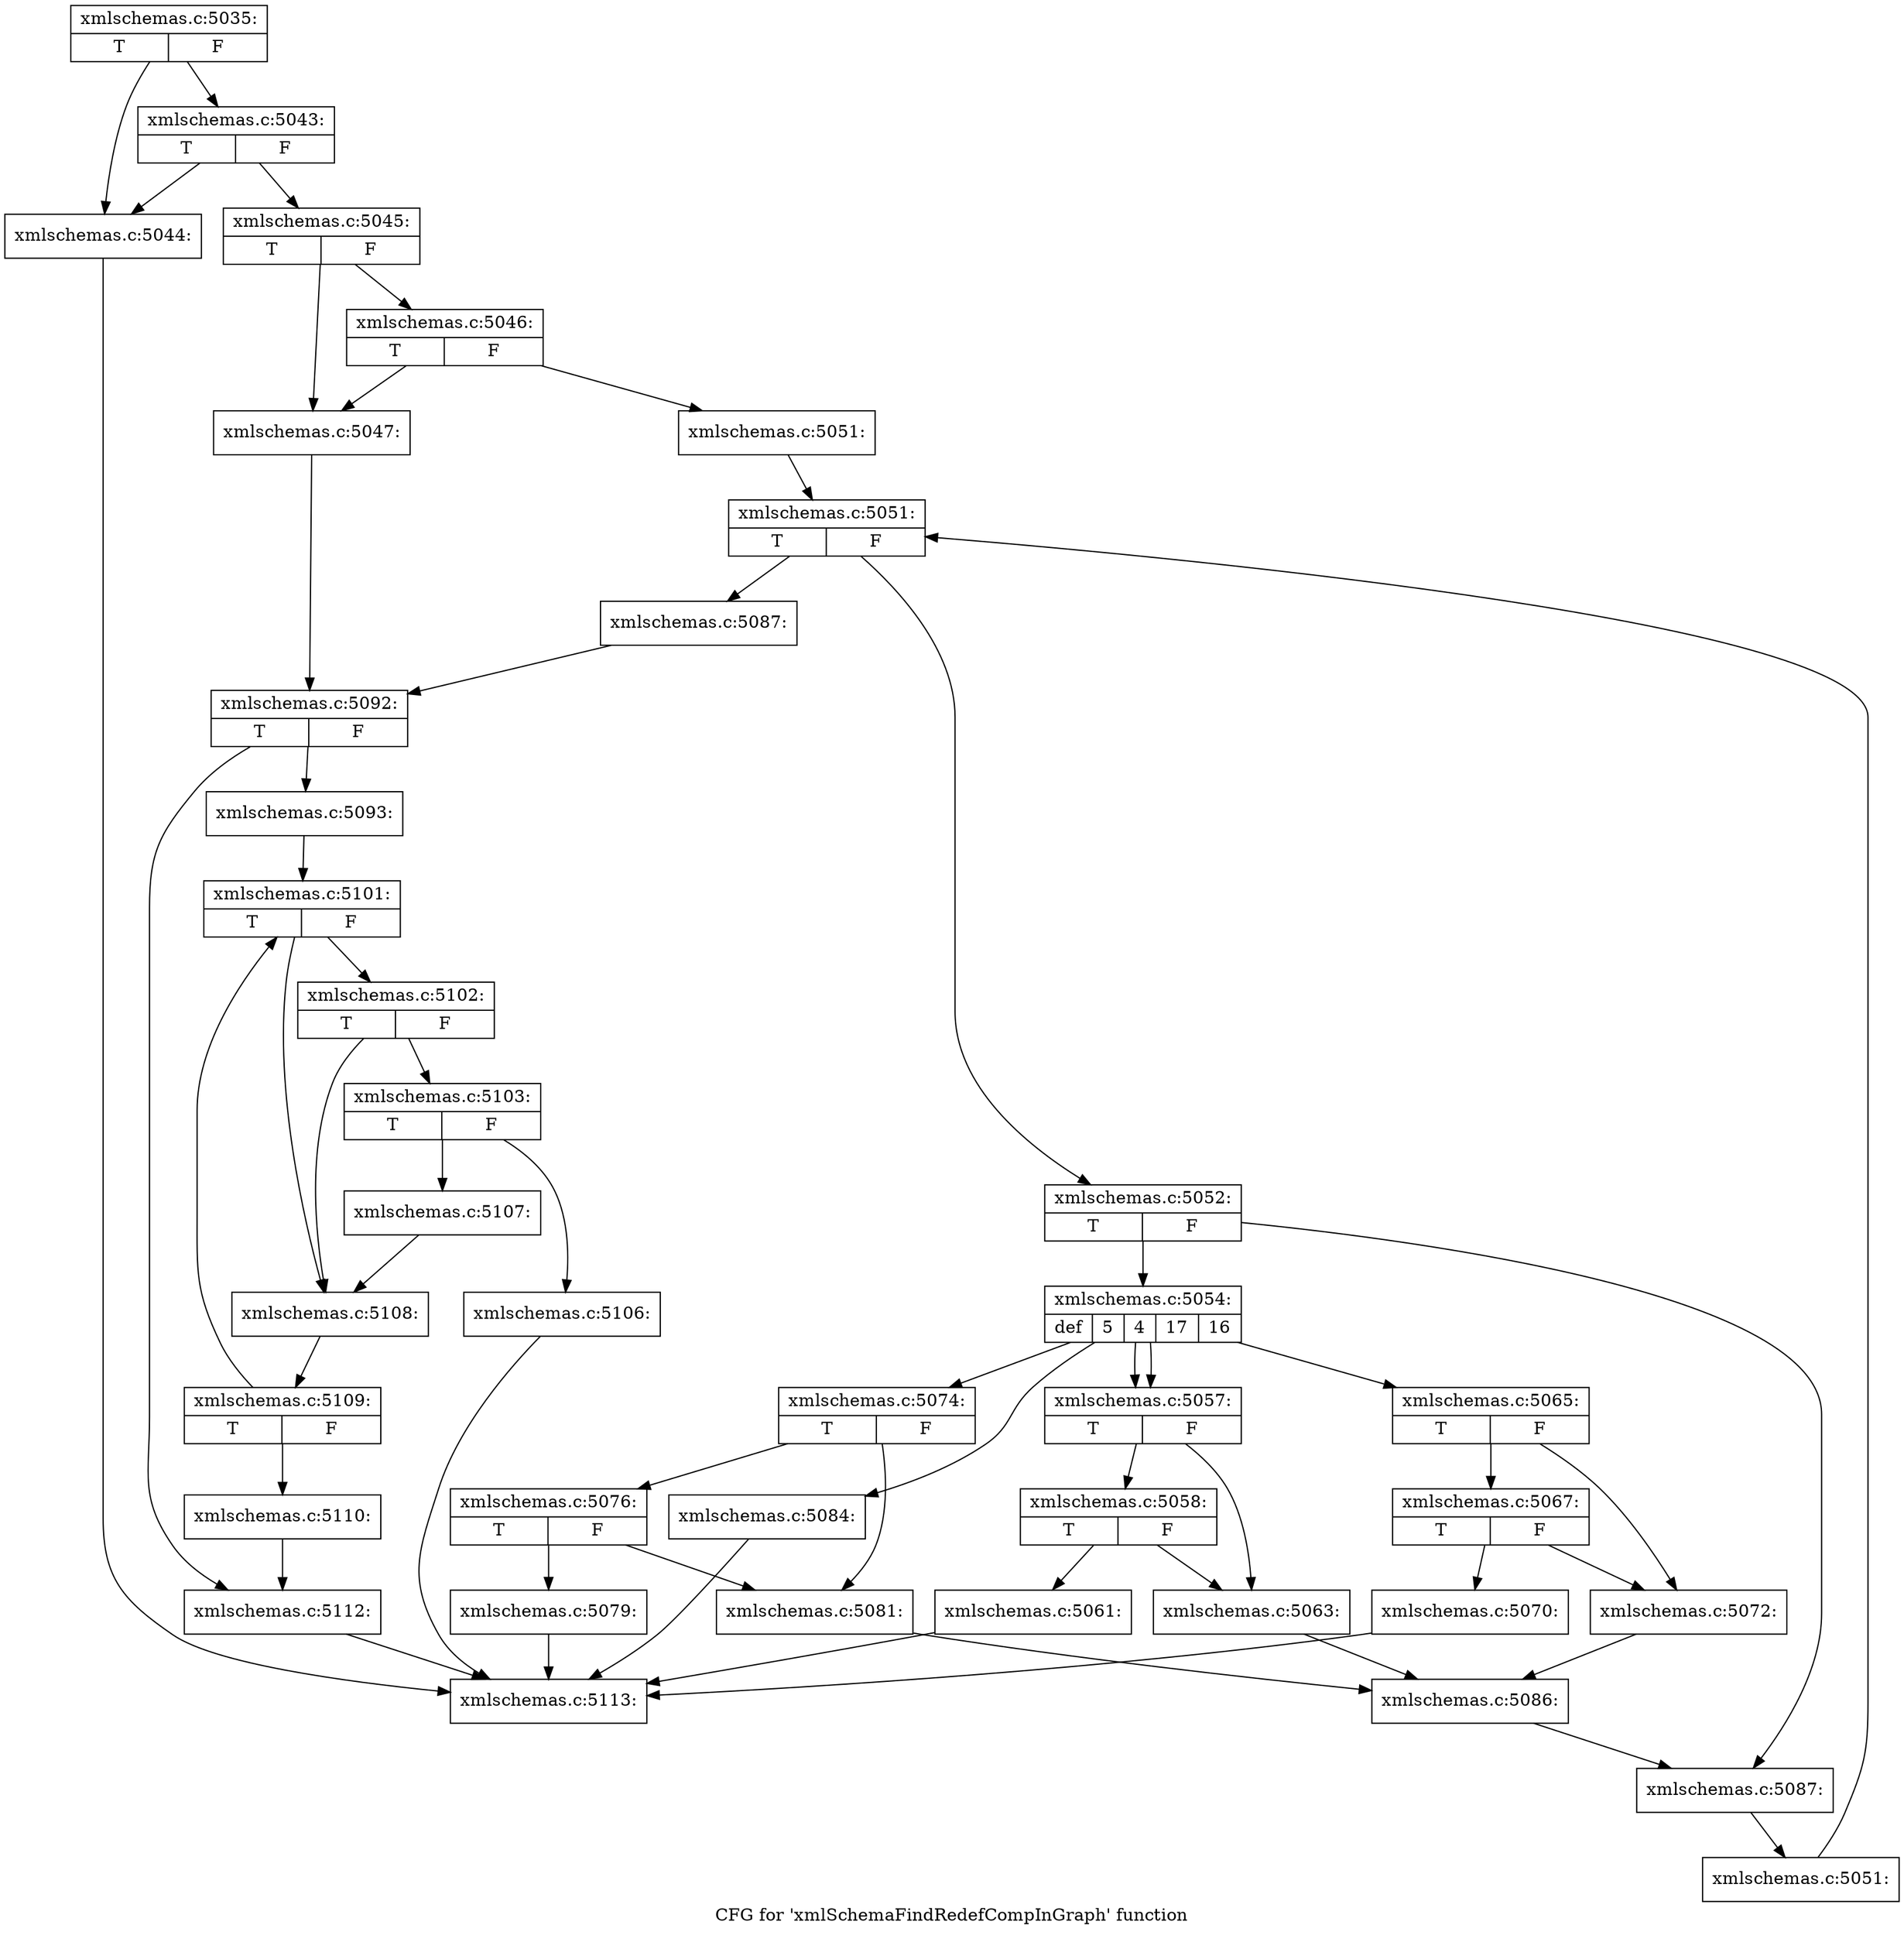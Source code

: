 digraph "CFG for 'xmlSchemaFindRedefCompInGraph' function" {
	label="CFG for 'xmlSchemaFindRedefCompInGraph' function";

	Node0x5035a60 [shape=record,label="{xmlschemas.c:5035:|{<s0>T|<s1>F}}"];
	Node0x5035a60 -> Node0x5048b50;
	Node0x5035a60 -> Node0x5048bf0;
	Node0x5048bf0 [shape=record,label="{xmlschemas.c:5043:|{<s0>T|<s1>F}}"];
	Node0x5048bf0 -> Node0x5048b50;
	Node0x5048bf0 -> Node0x5048ba0;
	Node0x5048b50 [shape=record,label="{xmlschemas.c:5044:}"];
	Node0x5048b50 -> Node0x5047040;
	Node0x5048ba0 [shape=record,label="{xmlschemas.c:5045:|{<s0>T|<s1>F}}"];
	Node0x5048ba0 -> Node0x50492b0;
	Node0x5048ba0 -> Node0x5049350;
	Node0x5049350 [shape=record,label="{xmlschemas.c:5046:|{<s0>T|<s1>F}}"];
	Node0x5049350 -> Node0x50492b0;
	Node0x5049350 -> Node0x5049300;
	Node0x50492b0 [shape=record,label="{xmlschemas.c:5047:}"];
	Node0x50492b0 -> Node0x5049ad0;
	Node0x5049300 [shape=record,label="{xmlschemas.c:5051:}"];
	Node0x5049300 -> Node0x504a690;
	Node0x504a690 [shape=record,label="{xmlschemas.c:5051:|{<s0>T|<s1>F}}"];
	Node0x504a690 -> Node0x504a970;
	Node0x504a690 -> Node0x504a4f0;
	Node0x504a970 [shape=record,label="{xmlschemas.c:5052:|{<s0>T|<s1>F}}"];
	Node0x504a970 -> Node0x504b4c0;
	Node0x504a970 -> Node0x504b510;
	Node0x504b4c0 [shape=record,label="{xmlschemas.c:5054:|{<s0>def|<s1>5|<s2>4|<s3>17|<s4>16}}"];
	Node0x504b4c0 -> Node0x504ba70;
	Node0x504b4c0 -> Node0x504bdb0;
	Node0x504b4c0 -> Node0x504bdb0;
	Node0x504b4c0 -> Node0x504cad0;
	Node0x504b4c0 -> Node0x504d7f0;
	Node0x504bdb0 [shape=record,label="{xmlschemas.c:5057:|{<s0>T|<s1>F}}"];
	Node0x504bdb0 -> Node0x504bf40;
	Node0x504bdb0 -> Node0x504bef0;
	Node0x504bf40 [shape=record,label="{xmlschemas.c:5058:|{<s0>T|<s1>F}}"];
	Node0x504bf40 -> Node0x504bea0;
	Node0x504bf40 -> Node0x504bef0;
	Node0x504bea0 [shape=record,label="{xmlschemas.c:5061:}"];
	Node0x504bea0 -> Node0x5047040;
	Node0x504bef0 [shape=record,label="{xmlschemas.c:5063:}"];
	Node0x504bef0 -> Node0x504b9f0;
	Node0x504cad0 [shape=record,label="{xmlschemas.c:5065:|{<s0>T|<s1>F}}"];
	Node0x504cad0 -> Node0x504cc60;
	Node0x504cad0 -> Node0x504cc10;
	Node0x504cc60 [shape=record,label="{xmlschemas.c:5067:|{<s0>T|<s1>F}}"];
	Node0x504cc60 -> Node0x504cbc0;
	Node0x504cc60 -> Node0x504cc10;
	Node0x504cbc0 [shape=record,label="{xmlschemas.c:5070:}"];
	Node0x504cbc0 -> Node0x5047040;
	Node0x504cc10 [shape=record,label="{xmlschemas.c:5072:}"];
	Node0x504cc10 -> Node0x504b9f0;
	Node0x504d7f0 [shape=record,label="{xmlschemas.c:5074:|{<s0>T|<s1>F}}"];
	Node0x504d7f0 -> Node0x504d980;
	Node0x504d7f0 -> Node0x504d930;
	Node0x504d980 [shape=record,label="{xmlschemas.c:5076:|{<s0>T|<s1>F}}"];
	Node0x504d980 -> Node0x504d8e0;
	Node0x504d980 -> Node0x504d930;
	Node0x504d8e0 [shape=record,label="{xmlschemas.c:5079:}"];
	Node0x504d8e0 -> Node0x5047040;
	Node0x504d930 [shape=record,label="{xmlschemas.c:5081:}"];
	Node0x504d930 -> Node0x504b9f0;
	Node0x504ba70 [shape=record,label="{xmlschemas.c:5084:}"];
	Node0x504ba70 -> Node0x5047040;
	Node0x504b9f0 [shape=record,label="{xmlschemas.c:5086:}"];
	Node0x504b9f0 -> Node0x504b510;
	Node0x504b510 [shape=record,label="{xmlschemas.c:5087:}"];
	Node0x504b510 -> Node0x504a8e0;
	Node0x504a8e0 [shape=record,label="{xmlschemas.c:5051:}"];
	Node0x504a8e0 -> Node0x504a690;
	Node0x504a4f0 [shape=record,label="{xmlschemas.c:5087:}"];
	Node0x504a4f0 -> Node0x5049ad0;
	Node0x5049ad0 [shape=record,label="{xmlschemas.c:5092:|{<s0>T|<s1>F}}"];
	Node0x5049ad0 -> Node0x504ebb0;
	Node0x5049ad0 -> Node0x504ec00;
	Node0x504ebb0 [shape=record,label="{xmlschemas.c:5093:}"];
	Node0x504ebb0 -> Node0x504f8f0;
	Node0x504f8f0 [shape=record,label="{xmlschemas.c:5101:|{<s0>T|<s1>F}}"];
	Node0x504f8f0 -> Node0x504fcc0;
	Node0x504f8f0 -> Node0x504fc70;
	Node0x504fcc0 [shape=record,label="{xmlschemas.c:5102:|{<s0>T|<s1>F}}"];
	Node0x504fcc0 -> Node0x504fc20;
	Node0x504fcc0 -> Node0x504fc70;
	Node0x504fc20 [shape=record,label="{xmlschemas.c:5103:|{<s0>T|<s1>F}}"];
	Node0x504fc20 -> Node0x5050b40;
	Node0x504fc20 -> Node0x5050b90;
	Node0x5050b40 [shape=record,label="{xmlschemas.c:5106:}"];
	Node0x5050b40 -> Node0x5047040;
	Node0x5050b90 [shape=record,label="{xmlschemas.c:5107:}"];
	Node0x5050b90 -> Node0x504fc70;
	Node0x504fc70 [shape=record,label="{xmlschemas.c:5108:}"];
	Node0x504fc70 -> Node0x504f8a0;
	Node0x504f8a0 [shape=record,label="{xmlschemas.c:5109:|{<s0>T|<s1>F}}"];
	Node0x504f8a0 -> Node0x504f8f0;
	Node0x504f8a0 -> Node0x504f850;
	Node0x504f850 [shape=record,label="{xmlschemas.c:5110:}"];
	Node0x504f850 -> Node0x504ec00;
	Node0x504ec00 [shape=record,label="{xmlschemas.c:5112:}"];
	Node0x504ec00 -> Node0x5047040;
	Node0x5047040 [shape=record,label="{xmlschemas.c:5113:}"];
}
